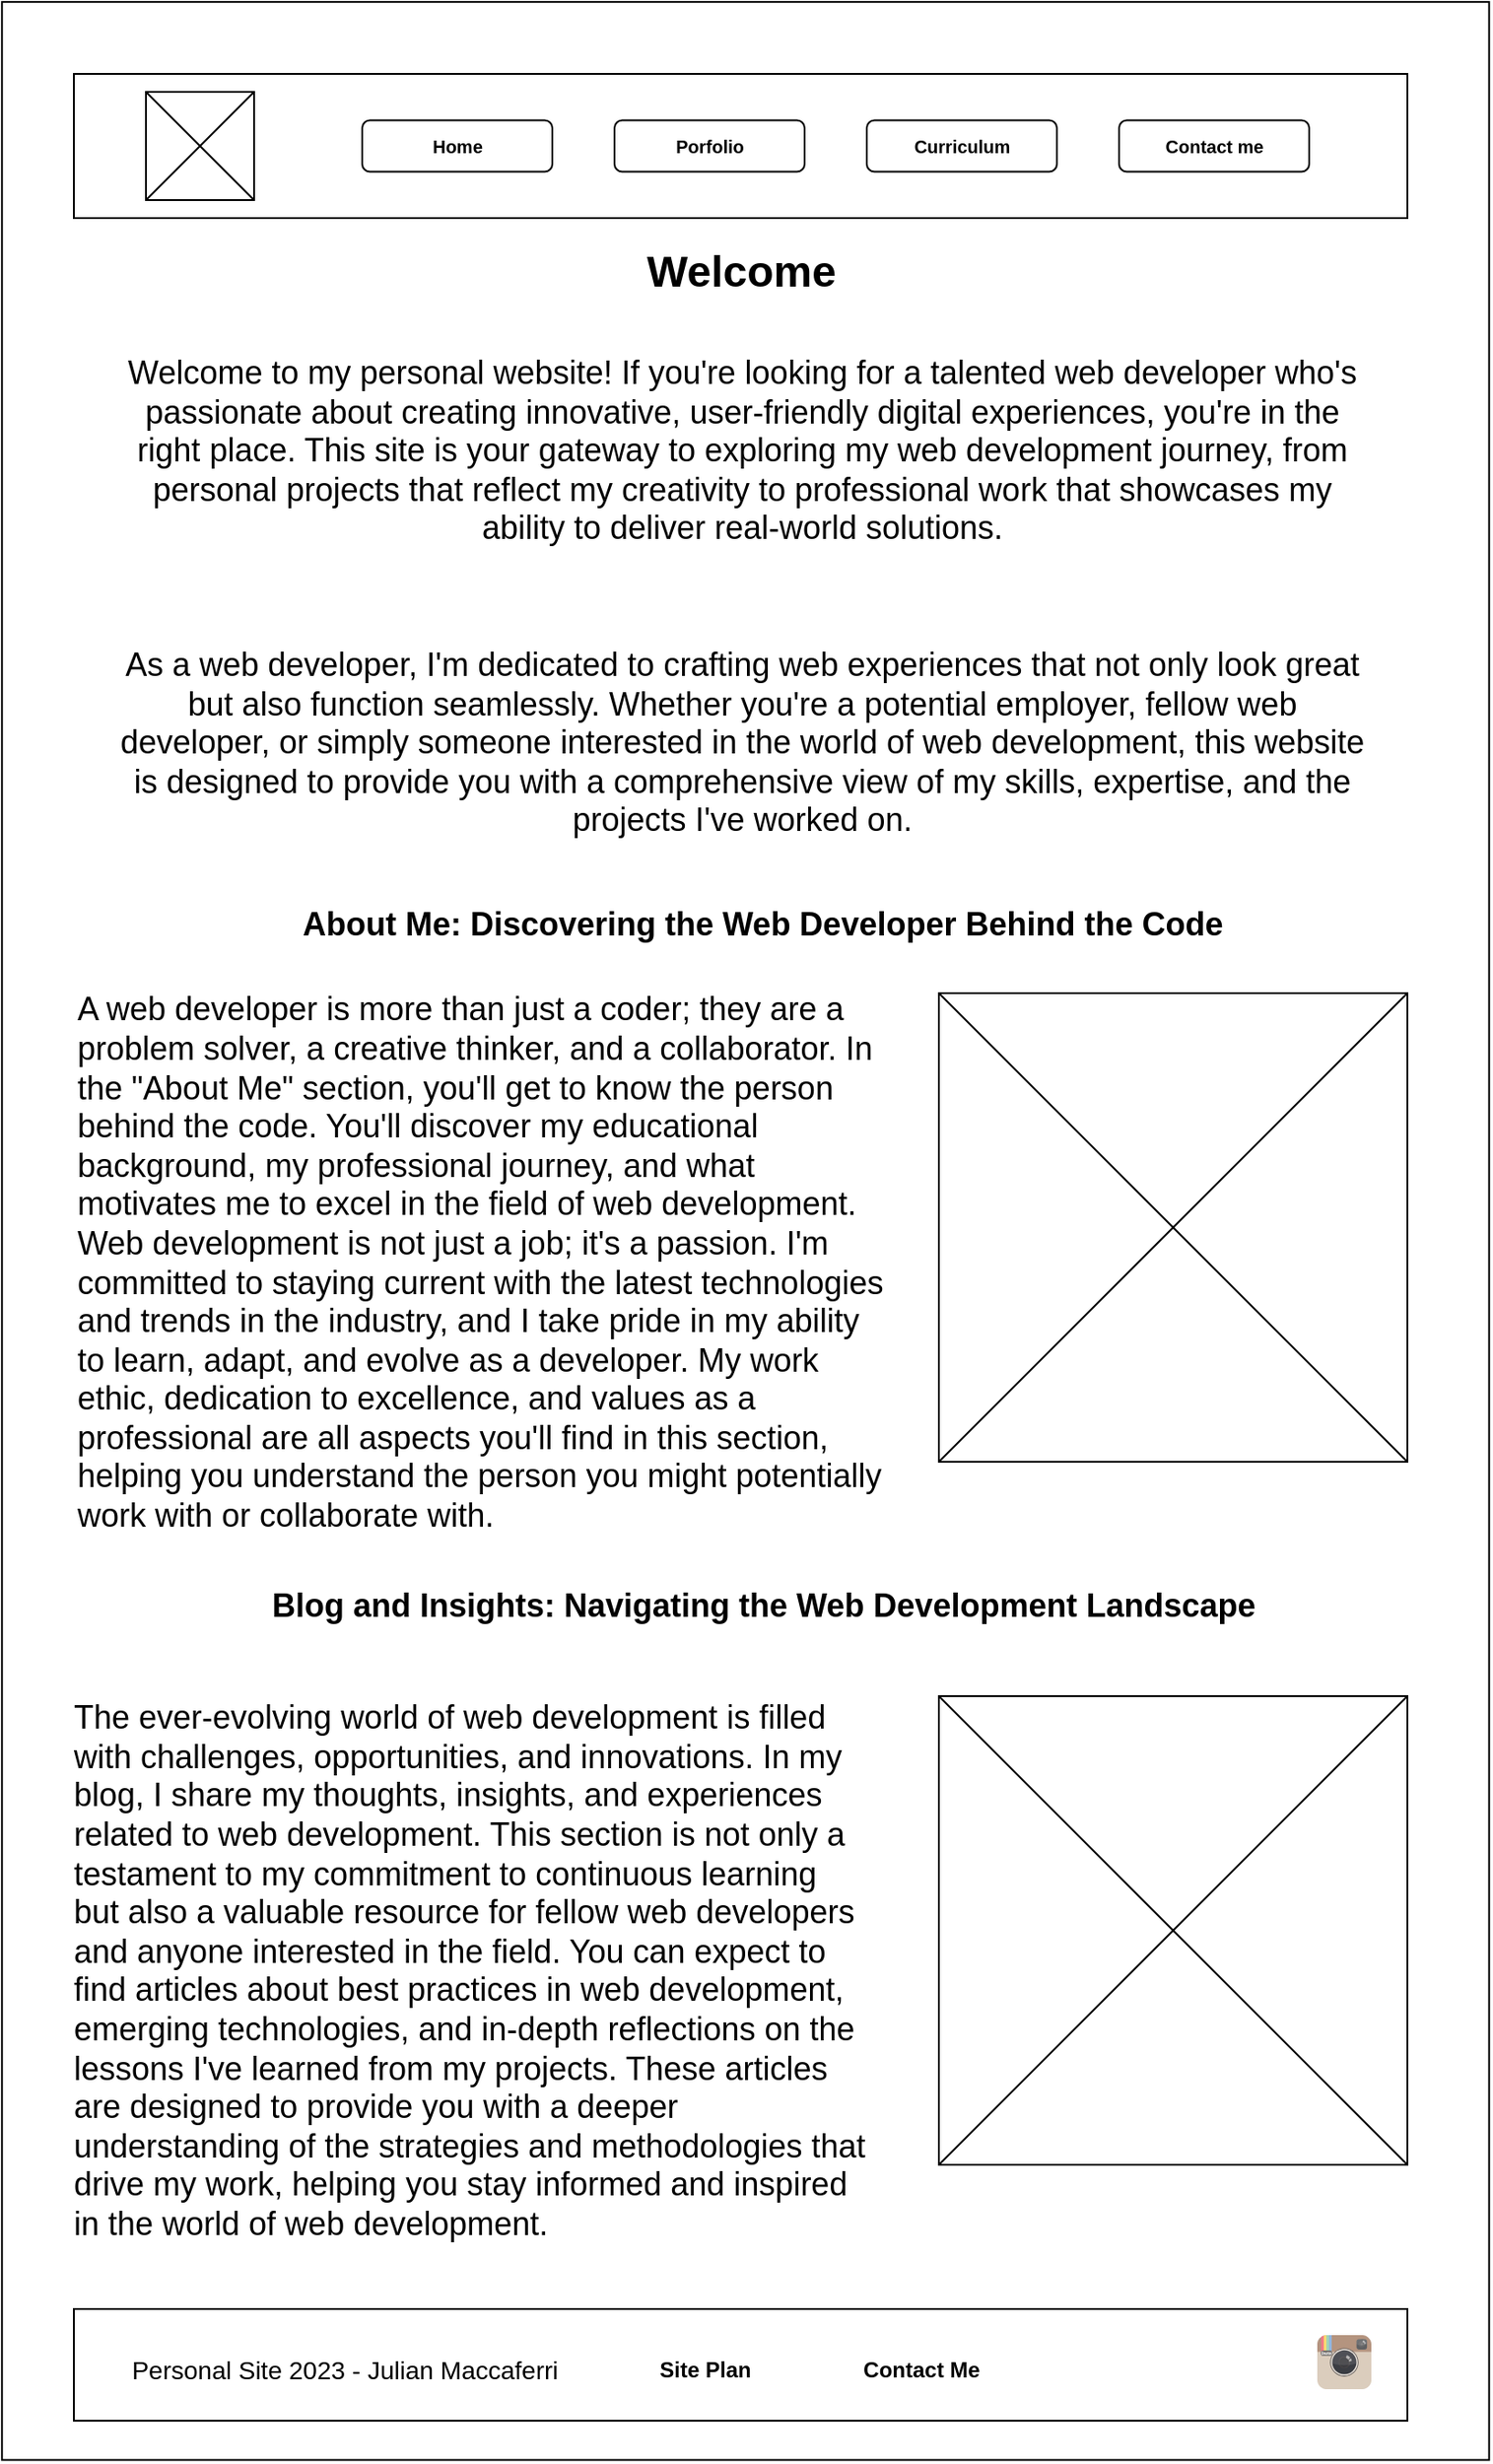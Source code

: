 <mxfile version="22.1.0" type="device">
  <diagram name="Página-1" id="0n8ty_jARPlWTvvhVVBT">
    <mxGraphModel dx="1956" dy="991" grid="1" gridSize="10" guides="1" tooltips="1" connect="1" arrows="1" fold="1" page="1" pageScale="1" pageWidth="827" pageHeight="1169" math="0" shadow="0">
      <root>
        <mxCell id="0" />
        <mxCell id="1" parent="0" />
        <mxCell id="Q2bHg4-huvtV1Vr1IJEo-8" value="" style="rounded=0;whiteSpace=wrap;html=1;rotation=90;" vertex="1" parent="1">
          <mxGeometry x="-269.11" y="269.31" width="1363.67" height="825.22" as="geometry" />
        </mxCell>
        <mxCell id="VXAG-d0pe58U1ajMO5Hk-1" value="" style="rounded=0;whiteSpace=wrap;html=1;" parent="1" vertex="1">
          <mxGeometry x="40" y="40" width="740" height="80" as="geometry" />
        </mxCell>
        <mxCell id="VXAG-d0pe58U1ajMO5Hk-2" value="" style="whiteSpace=wrap;html=1;aspect=fixed;" parent="1" vertex="1">
          <mxGeometry x="80" y="50" width="60" height="60" as="geometry" />
        </mxCell>
        <mxCell id="VXAG-d0pe58U1ajMO5Hk-3" value="" style="shape=mxgraph.sysml.x;" parent="1" vertex="1">
          <mxGeometry x="80" y="50" width="60" height="60" as="geometry" />
        </mxCell>
        <mxCell id="VXAG-d0pe58U1ajMO5Hk-6" value="&lt;b&gt;Home&lt;/b&gt;" style="rounded=1;html=1;shadow=0;dashed=0;whiteSpace=wrap;fontSize=10;align=center;" parent="1" vertex="1">
          <mxGeometry x="200" y="65.78" width="105.5" height="28.44" as="geometry" />
        </mxCell>
        <mxCell id="VXAG-d0pe58U1ajMO5Hk-7" value="&lt;b&gt;Porfolio&lt;/b&gt;" style="rounded=1;html=1;shadow=0;dashed=0;whiteSpace=wrap;fontSize=10;align=center;" parent="1" vertex="1">
          <mxGeometry x="340" y="65.78" width="105.5" height="28.44" as="geometry" />
        </mxCell>
        <mxCell id="VXAG-d0pe58U1ajMO5Hk-8" value="&lt;b&gt;Curriculum&lt;/b&gt;" style="rounded=1;html=1;shadow=0;dashed=0;whiteSpace=wrap;fontSize=10;align=center;" parent="1" vertex="1">
          <mxGeometry x="480" y="65.78" width="105.5" height="28.44" as="geometry" />
        </mxCell>
        <mxCell id="VXAG-d0pe58U1ajMO5Hk-9" value="&lt;b&gt;Contact me&lt;/b&gt;" style="rounded=1;html=1;shadow=0;dashed=0;whiteSpace=wrap;fontSize=10;align=center;" parent="1" vertex="1">
          <mxGeometry x="620" y="65.78" width="105.5" height="28.44" as="geometry" />
        </mxCell>
        <mxCell id="VXAG-d0pe58U1ajMO5Hk-12" value="Welcome" style="text;strokeColor=none;fillColor=none;html=1;fontSize=24;fontStyle=1;verticalAlign=middle;align=center;" parent="1" vertex="1">
          <mxGeometry x="360" y="130" width="100" height="40" as="geometry" />
        </mxCell>
        <mxCell id="VXAG-d0pe58U1ajMO5Hk-13" value="&lt;h1&gt;&lt;p style=&quot;font-family: var(--paragraph-font); color: var(--paragraph-color-on-white); padding: 1em; font-size: 18px; font-weight: 400; text-align: center;&quot;&gt;Welcome to my personal website! If you&#39;re looking for a talented web developer who&#39;s passionate about creating innovative, user-friendly digital experiences, you&#39;re in the right place. This site is your gateway to exploring my web development journey, from personal projects that reflect my creativity to professional work that showcases my ability to deliver real-world solutions.&lt;/p&gt;&lt;/h1&gt;&lt;h1&gt;&lt;p style=&quot;font-family: var(--paragraph-font); color: var(--paragraph-color-on-white); padding: 1em; font-size: 18px; font-weight: 400; text-align: center;&quot;&gt;&lt;span style=&quot;color: var(--paragraph-color-on-white); font-family: var(--paragraph-font); background-color: initial;&quot;&gt;As a web developer, I&#39;m dedicated to crafting web experiences that not only look great but also function seamlessly. Whether you&#39;re a potential employer, fellow web developer, or simply someone interested in the world of web development, this website is designed to provide you with a comprehensive view of my skills, expertise, and the projects I&#39;ve worked on.&lt;/span&gt;&lt;/p&gt;&lt;/h1&gt;" style="text;html=1;strokeColor=none;fillColor=none;spacing=5;spacingTop=-20;whiteSpace=wrap;overflow=hidden;rounded=0;" parent="1" vertex="1">
          <mxGeometry x="40" y="170" width="740" height="310" as="geometry" />
        </mxCell>
        <mxCell id="VXAG-d0pe58U1ajMO5Hk-15" value="&lt;div style=&quot;&quot;&gt;&lt;span style=&quot;background-color: initial;&quot;&gt;&lt;font style=&quot;font-size: 18px;&quot;&gt;A web developer is more than just a coder; they are a problem solver, a creative thinker, and a collaborator. In the &quot;About Me&quot; section, you&#39;ll get to know the person behind the code. You&#39;ll discover my educational background, my professional journey, and what motivates me to excel in the field of web development. Web development is not just a job; it&#39;s a passion. I&#39;m committed to staying current with the latest technologies and trends in the industry, and I take pride in my ability to learn, adapt, and evolve as a developer. My work ethic, dedication to excellence, and values as a professional are all aspects you&#39;ll find in this section, helping you understand the person you might potentially work with or collaborate with.&lt;/font&gt;&lt;/span&gt;&lt;/div&gt;" style="text;html=1;strokeColor=none;fillColor=none;align=left;verticalAlign=middle;whiteSpace=wrap;rounded=0;" parent="1" vertex="1">
          <mxGeometry x="40" y="530" width="450" height="340" as="geometry" />
        </mxCell>
        <mxCell id="VXAG-d0pe58U1ajMO5Hk-16" value="&lt;h4 style=&quot;font-family: var(--heading-font); color: var(--headline-color-on-white);&quot;&gt;&lt;font style=&quot;font-size: 18px;&quot;&gt;About Me: Discovering the Web Developer Behind the Code&lt;/font&gt;&lt;/h4&gt;" style="text;strokeColor=none;fillColor=none;html=1;fontSize=24;fontStyle=1;verticalAlign=middle;align=left;" parent="1" vertex="1">
          <mxGeometry x="165" y="490" width="490" height="40" as="geometry" />
        </mxCell>
        <mxCell id="VXAG-d0pe58U1ajMO5Hk-17" value="" style="whiteSpace=wrap;html=1;aspect=fixed;" parent="1" vertex="1">
          <mxGeometry x="520" y="550" width="260" height="260" as="geometry" />
        </mxCell>
        <mxCell id="VXAG-d0pe58U1ajMO5Hk-18" value="" style="shape=mxgraph.sysml.x;" parent="1" vertex="1">
          <mxGeometry x="520" y="550" width="260" height="260" as="geometry" />
        </mxCell>
        <mxCell id="VXAG-d0pe58U1ajMO5Hk-19" value="&lt;div style=&quot;&quot;&gt;&lt;p style=&quot;font-family: var(--paragraph-font); color: var(--paragraph-color-on-white); padding: 1em; font-size: 18px;&quot;&gt;The ever-evolving world of web development is filled with challenges, opportunities, and innovations. In my blog, I share my thoughts, insights, and experiences related to web development. This section is not only a testament to my commitment to continuous learning but also a valuable resource for fellow web developers and anyone interested in the field. You can expect to find articles about best practices in web development, emerging technologies, and in-depth reflections on the lessons I&#39;ve learned from my projects. These articles are designed to provide you with a deeper understanding of the strategies and methodologies that drive my work, helping you stay informed and inspired in the world of web development.&lt;/p&gt;&lt;div&gt;&lt;br&gt;&lt;/div&gt;&lt;/div&gt;" style="text;html=1;strokeColor=none;fillColor=none;align=left;verticalAlign=middle;whiteSpace=wrap;rounded=0;" parent="1" vertex="1">
          <mxGeometry x="20" y="910" width="480" height="380" as="geometry" />
        </mxCell>
        <mxCell id="VXAG-d0pe58U1ajMO5Hk-20" value="&lt;h4 style=&quot;font-family: var(--heading-font); color: var(--headline-color-on-white); font-size: 18px; text-align: center;&quot;&gt;Blog and Insights: Navigating the Web Development Landscape&lt;/h4&gt;" style="text;strokeColor=none;fillColor=none;html=1;fontSize=24;fontStyle=1;verticalAlign=middle;align=left;" parent="1" vertex="1">
          <mxGeometry x="147.75" y="870" width="490" height="40" as="geometry" />
        </mxCell>
        <mxCell id="VXAG-d0pe58U1ajMO5Hk-21" value="" style="whiteSpace=wrap;html=1;aspect=fixed;" parent="1" vertex="1">
          <mxGeometry x="520" y="940" width="260" height="260" as="geometry" />
        </mxCell>
        <mxCell id="VXAG-d0pe58U1ajMO5Hk-23" value="" style="shape=mxgraph.sysml.x;" parent="1" vertex="1">
          <mxGeometry x="520" y="940" width="260" height="260" as="geometry" />
        </mxCell>
        <mxCell id="Q2bHg4-huvtV1Vr1IJEo-1" value="" style="rounded=0;whiteSpace=wrap;html=1;" vertex="1" parent="1">
          <mxGeometry x="40" y="1280" width="740" height="62" as="geometry" />
        </mxCell>
        <mxCell id="Q2bHg4-huvtV1Vr1IJEo-2" value="&lt;p style=&quot;font-weight: 400; text-align: start; font-size: 14px;&quot;&gt;&lt;font style=&quot;font-size: 14px;&quot;&gt;Personal Site 2023 - Julian Maccaferri&lt;/font&gt;&lt;/p&gt;&lt;div style=&quot;font-size: 14px;&quot;&gt;&lt;br&gt;&lt;/div&gt;" style="text;strokeColor=none;fillColor=none;html=1;fontSize=24;fontStyle=1;verticalAlign=middle;align=center;" vertex="1" parent="1">
          <mxGeometry x="140" y="1302" width="100" height="40" as="geometry" />
        </mxCell>
        <mxCell id="Q2bHg4-huvtV1Vr1IJEo-3" value="&lt;span style=&quot;font-size: 12px;&quot;&gt;Site Plan&lt;/span&gt;" style="text;strokeColor=none;fillColor=none;html=1;fontSize=24;fontStyle=1;verticalAlign=middle;align=center;" vertex="1" parent="1">
          <mxGeometry x="340" y="1290" width="100" height="40" as="geometry" />
        </mxCell>
        <mxCell id="Q2bHg4-huvtV1Vr1IJEo-4" value="&lt;span style=&quot;font-size: 12px;&quot;&gt;Contact Me&lt;/span&gt;" style="text;strokeColor=none;fillColor=none;html=1;fontSize=24;fontStyle=1;verticalAlign=middle;align=center;" vertex="1" parent="1">
          <mxGeometry x="460" y="1289.5" width="100" height="40" as="geometry" />
        </mxCell>
        <mxCell id="Q2bHg4-huvtV1Vr1IJEo-5" value="" style="shape=image;html=1;verticalAlign=top;verticalLabelPosition=bottom;labelBackgroundColor=#ffffff;imageAspect=0;aspect=fixed;image=https://cdn1.iconfinder.com/data/icons/social-media-2285/512/Colored_Facebook3_svg-128.png" vertex="1" parent="1">
          <mxGeometry x="610" y="1295" width="30" height="30" as="geometry" />
        </mxCell>
        <mxCell id="Q2bHg4-huvtV1Vr1IJEo-6" value="" style="shape=image;html=1;verticalAlign=top;verticalLabelPosition=bottom;labelBackgroundColor=#ffffff;imageAspect=0;aspect=fixed;image=https://cdn2.iconfinder.com/data/icons/social-media-2285/512/1_Twitter3_colored_svg-128.png" vertex="1" parent="1">
          <mxGeometry x="670" y="1295.5" width="30" height="30" as="geometry" />
        </mxCell>
        <mxCell id="Q2bHg4-huvtV1Vr1IJEo-7" value="" style="dashed=0;outlineConnect=0;html=1;align=center;labelPosition=center;verticalLabelPosition=bottom;verticalAlign=top;shape=mxgraph.weblogos.instagram;fillColor=#6FC0E4;gradientColor=#1E305B" vertex="1" parent="1">
          <mxGeometry x="730" y="1294.5" width="30" height="30" as="geometry" />
        </mxCell>
      </root>
    </mxGraphModel>
  </diagram>
</mxfile>
